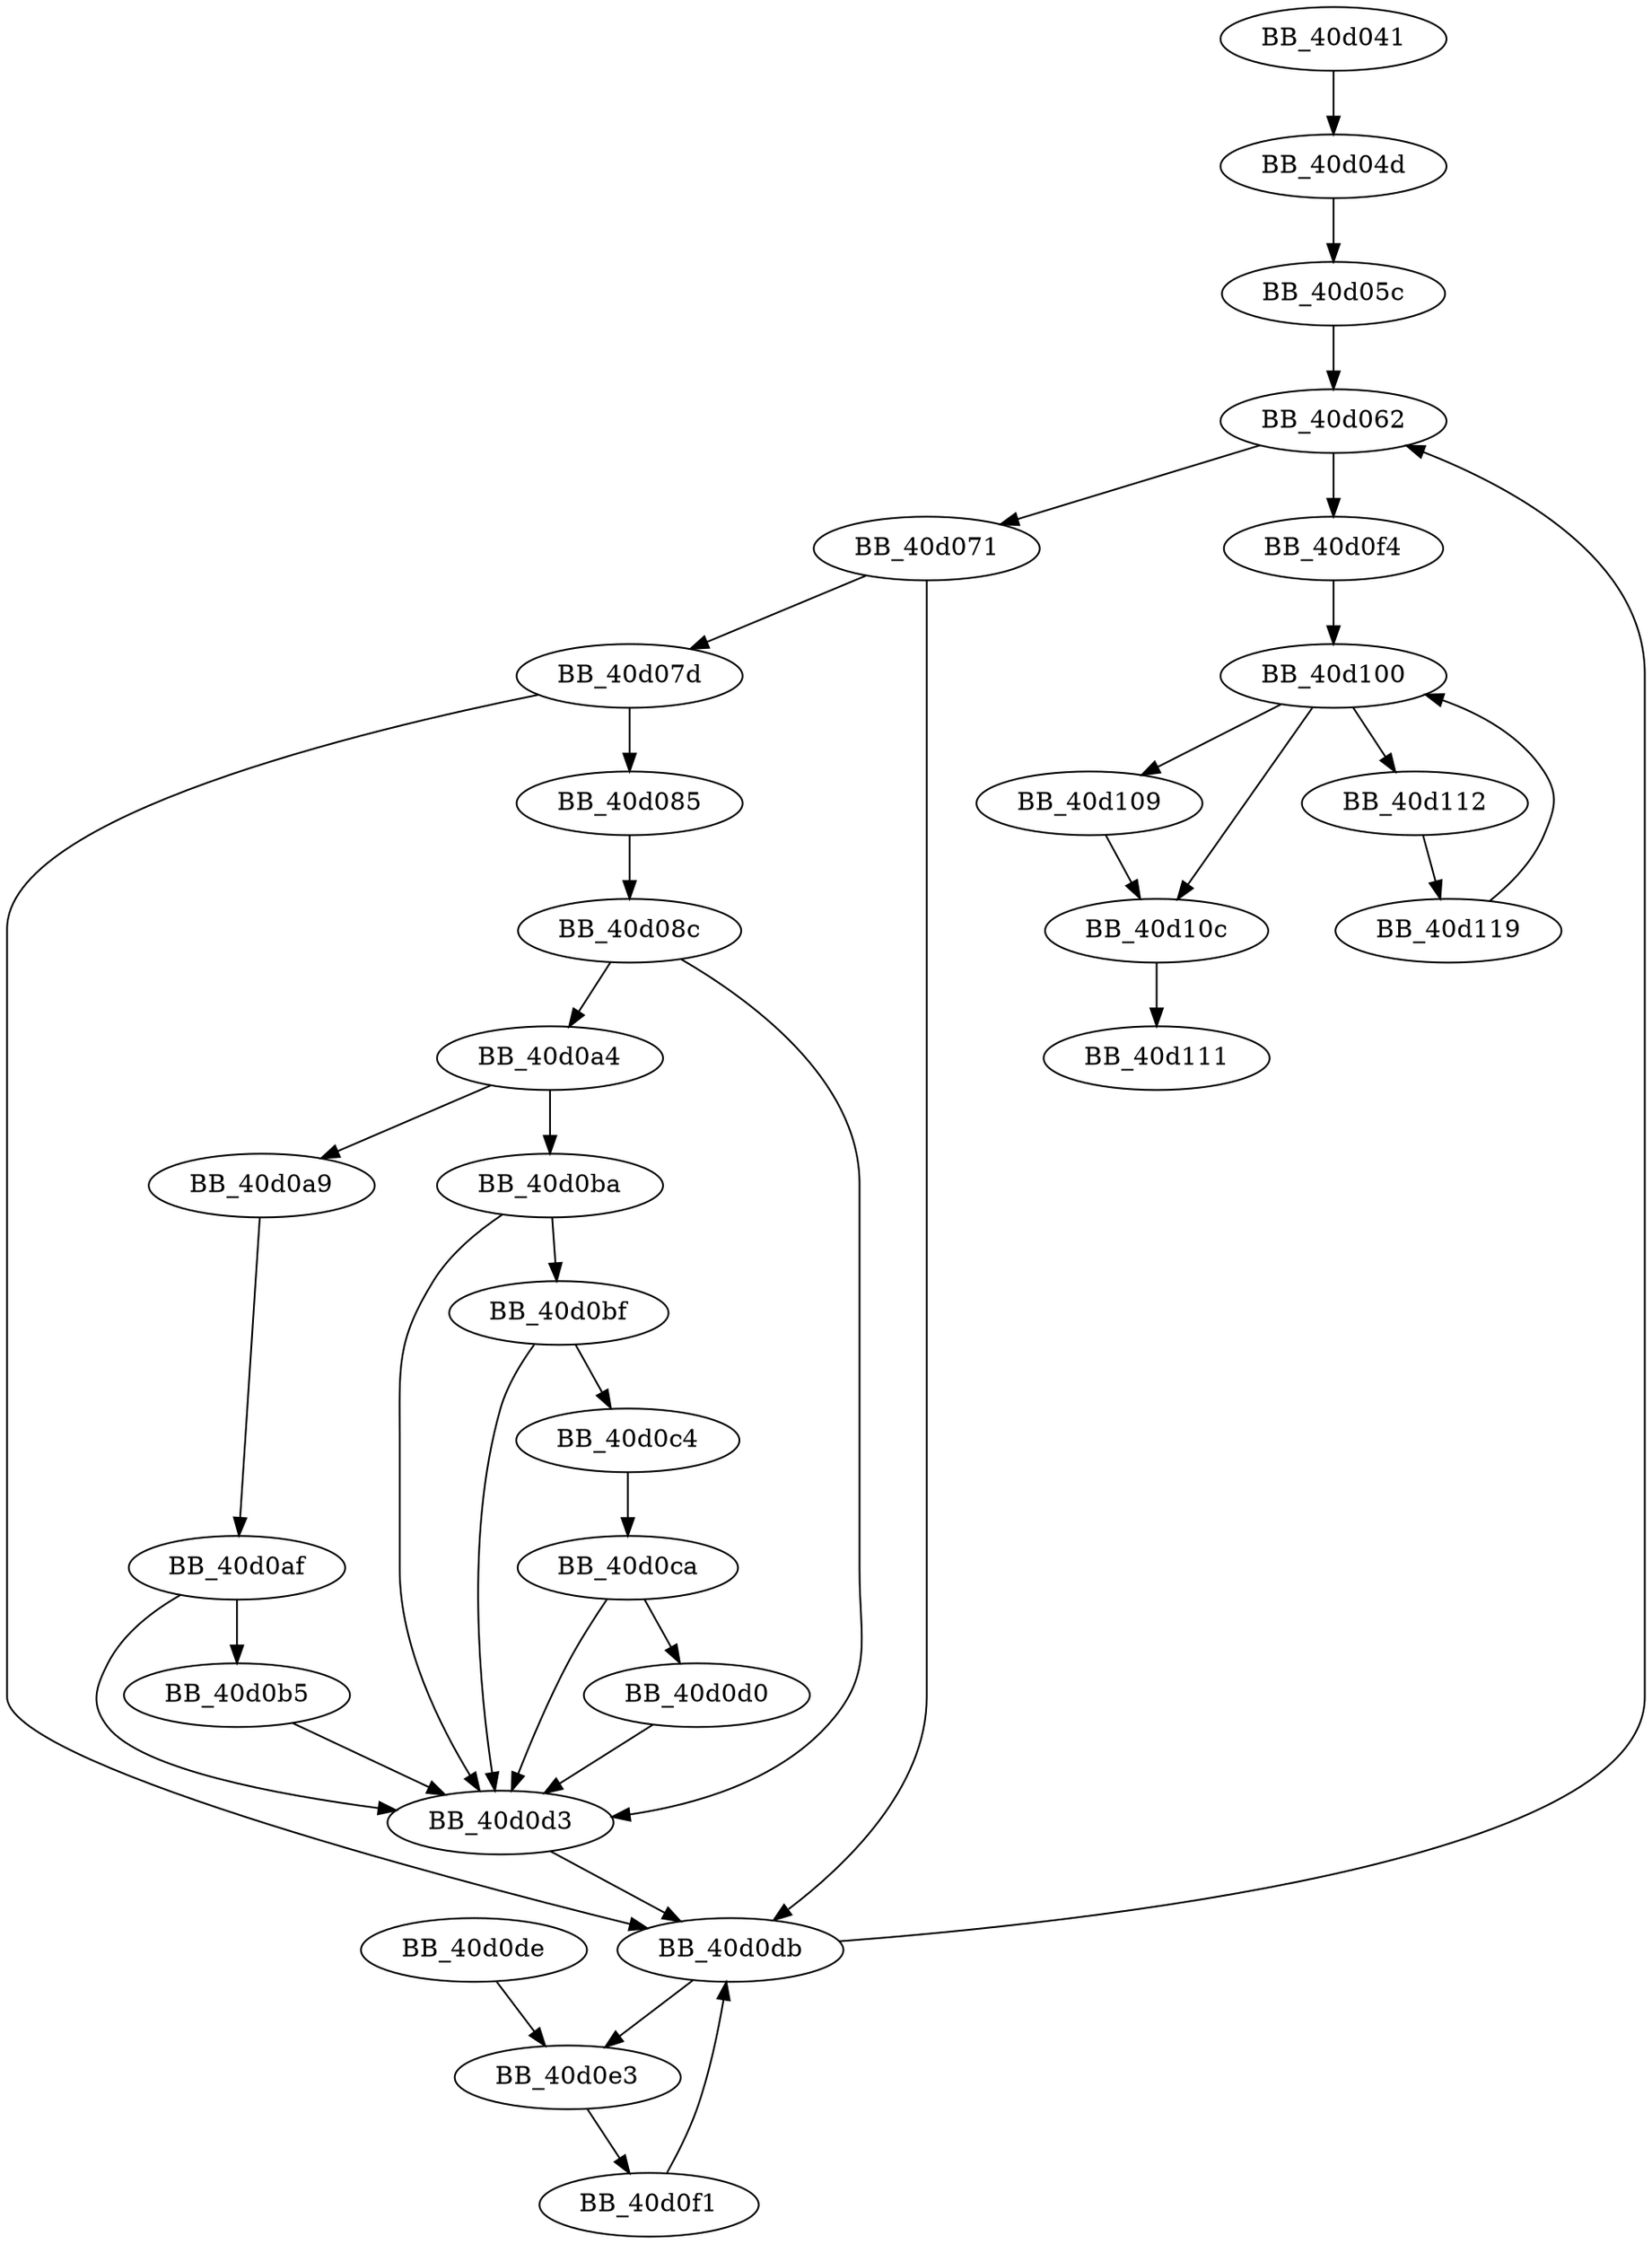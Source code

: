 DiGraph _flsall{
BB_40d041->BB_40d04d
BB_40d04d->BB_40d05c
BB_40d05c->BB_40d062
BB_40d062->BB_40d071
BB_40d062->BB_40d0f4
BB_40d071->BB_40d07d
BB_40d071->BB_40d0db
BB_40d07d->BB_40d085
BB_40d07d->BB_40d0db
BB_40d085->BB_40d08c
BB_40d08c->BB_40d0a4
BB_40d08c->BB_40d0d3
BB_40d0a4->BB_40d0a9
BB_40d0a4->BB_40d0ba
BB_40d0a9->BB_40d0af
BB_40d0af->BB_40d0b5
BB_40d0af->BB_40d0d3
BB_40d0b5->BB_40d0d3
BB_40d0ba->BB_40d0bf
BB_40d0ba->BB_40d0d3
BB_40d0bf->BB_40d0c4
BB_40d0bf->BB_40d0d3
BB_40d0c4->BB_40d0ca
BB_40d0ca->BB_40d0d0
BB_40d0ca->BB_40d0d3
BB_40d0d0->BB_40d0d3
BB_40d0d3->BB_40d0db
BB_40d0db->BB_40d062
BB_40d0db->BB_40d0e3
BB_40d0de->BB_40d0e3
BB_40d0e3->BB_40d0f1
BB_40d0f1->BB_40d0db
BB_40d0f4->BB_40d100
BB_40d100->BB_40d109
BB_40d100->BB_40d10c
BB_40d100->BB_40d112
BB_40d109->BB_40d10c
BB_40d10c->BB_40d111
BB_40d112->BB_40d119
BB_40d119->BB_40d100
}
